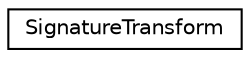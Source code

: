 digraph "Graphical Class Hierarchy"
{
  edge [fontname="Helvetica",fontsize="10",labelfontname="Helvetica",labelfontsize="10"];
  node [fontname="Helvetica",fontsize="10",shape=record];
  rankdir="LR";
  Node1 [label="SignatureTransform",height=0.2,width=0.4,color="black", fillcolor="white", style="filled",URL="$class_signature_transform.xhtml"];
}
